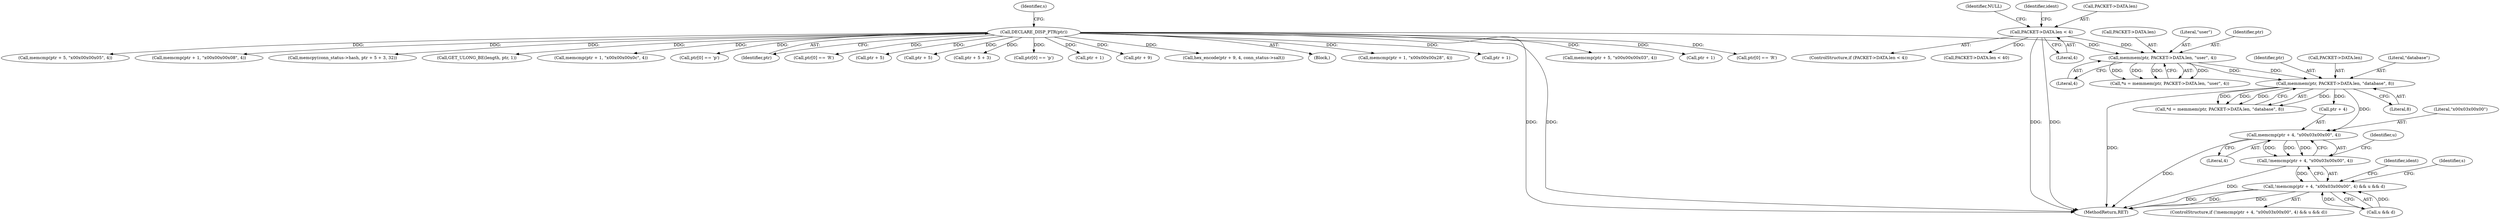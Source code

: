 digraph "0_ettercap_e3abe7d7585ecc420a7cab73313216613aadad5a@API" {
"1000193" [label="(Call,memcmp(ptr + 4, \"\x00\x03\x00\x00\", 4))"];
"1000181" [label="(Call,memmem(ptr, PACKET->DATA.len, \"database\", 8))"];
"1000169" [label="(Call,memmem(ptr, PACKET->DATA.len, \"user\", 4))"];
"1000114" [label="(Call,DECLARE_DISP_PTR(ptr))"];
"1000141" [label="(Call,PACKET->DATA.len < 4)"];
"1000192" [label="(Call,!memcmp(ptr + 4, \"\x00\x03\x00\x00\", 4))"];
"1000191" [label="(Call,!memcmp(ptr + 4, \"\x00\x03\x00\x00\", 4) && u && d)"];
"1000493" [label="(Call,ptr + 1)"];
"1000190" [label="(ControlStructure,if (!memcmp(ptr + 4, \"\x00\x03\x00\x00\", 4) && u && d))"];
"1000177" [label="(Literal,4)"];
"1000194" [label="(Call,ptr + 4)"];
"1000192" [label="(Call,!memcmp(ptr + 4, \"\x00\x03\x00\x00\", 4))"];
"1000114" [label="(Call,DECLARE_DISP_PTR(ptr))"];
"1000535" [label="(Call,ptr[0] == 'R')"];
"1000499" [label="(Call,memcmp(ptr + 5, \"\x00\x00\x00\x05\", 4))"];
"1000141" [label="(Call,PACKET->DATA.len < 4)"];
"1000542" [label="(Call,memcmp(ptr + 1, \"\x00\x00\x00\x08\", 4))"];
"1000200" [label="(Identifier,u)"];
"1000118" [label="(Identifier,s)"];
"1000324" [label="(Call,memcpy(conn_status->hash, ptr + 5 + 3, 32))"];
"1000390" [label="(Call,GET_ULONG_BE(length, ptr, 1))"];
"1000492" [label="(Call,memcmp(ptr + 1, \"\x00\x00\x00\x0c\", 4))"];
"1000286" [label="(Call,ptr[0] == 'p')"];
"1000152" [label="(Identifier,ident)"];
"1000115" [label="(Identifier,ptr)"];
"1000569" [label="(Identifier,ident)"];
"1000182" [label="(Identifier,ptr)"];
"1000198" [label="(Literal,4)"];
"1000140" [label="(ControlStructure,if (PACKET->DATA.len < 4))"];
"1000142" [label="(Call,PACKET->DATA.len)"];
"1000191" [label="(Call,!memcmp(ptr + 4, \"\x00\x03\x00\x00\", 4) && u && d)"];
"1000171" [label="(Call,PACKET->DATA.len)"];
"1000485" [label="(Call,ptr[0] == 'R')"];
"1000183" [label="(Call,PACKET->DATA.len)"];
"1000197" [label="(Literal,\"\x00\x03\x00\x00\")"];
"1000550" [label="(Call,ptr + 5)"];
"1000500" [label="(Call,ptr + 5)"];
"1000205" [label="(Identifier,s)"];
"1000328" [label="(Call,ptr + 5 + 3)"];
"1000189" [label="(Literal,8)"];
"1000176" [label="(Literal,\"user\")"];
"1000376" [label="(Call,ptr[0] == 'p')"];
"1000301" [label="(Call,ptr + 1)"];
"1000170" [label="(Identifier,ptr)"];
"1000519" [label="(Call,ptr + 9)"];
"1000518" [label="(Call,hex_encode(ptr + 9, 4, conn_status->salt))"];
"1000149" [label="(Identifier,NULL)"];
"1000113" [label="(Block,)"];
"1000312" [label="(Call,PACKET->DATA.len < 40)"];
"1000300" [label="(Call,memcmp(ptr + 1, \"\x00\x00\x00\x28\", 4))"];
"1000543" [label="(Call,ptr + 1)"];
"1000572" [label="(MethodReturn,RET)"];
"1000188" [label="(Literal,\"database\")"];
"1000549" [label="(Call,memcmp(ptr + 5, \"\x00\x00\x00\x03\", 4))"];
"1000147" [label="(Literal,4)"];
"1000179" [label="(Call,*d = memmem(ptr, PACKET->DATA.len, \"database\", 8))"];
"1000193" [label="(Call,memcmp(ptr + 4, \"\x00\x03\x00\x00\", 4))"];
"1000181" [label="(Call,memmem(ptr, PACKET->DATA.len, \"database\", 8))"];
"1000167" [label="(Call,*u = memmem(ptr, PACKET->DATA.len, \"user\", 4))"];
"1000199" [label="(Call,u && d)"];
"1000169" [label="(Call,memmem(ptr, PACKET->DATA.len, \"user\", 4))"];
"1000193" -> "1000192"  [label="AST: "];
"1000193" -> "1000198"  [label="CFG: "];
"1000194" -> "1000193"  [label="AST: "];
"1000197" -> "1000193"  [label="AST: "];
"1000198" -> "1000193"  [label="AST: "];
"1000192" -> "1000193"  [label="CFG: "];
"1000193" -> "1000572"  [label="DDG: "];
"1000193" -> "1000192"  [label="DDG: "];
"1000193" -> "1000192"  [label="DDG: "];
"1000193" -> "1000192"  [label="DDG: "];
"1000181" -> "1000193"  [label="DDG: "];
"1000181" -> "1000179"  [label="AST: "];
"1000181" -> "1000189"  [label="CFG: "];
"1000182" -> "1000181"  [label="AST: "];
"1000183" -> "1000181"  [label="AST: "];
"1000188" -> "1000181"  [label="AST: "];
"1000189" -> "1000181"  [label="AST: "];
"1000179" -> "1000181"  [label="CFG: "];
"1000181" -> "1000572"  [label="DDG: "];
"1000181" -> "1000179"  [label="DDG: "];
"1000181" -> "1000179"  [label="DDG: "];
"1000181" -> "1000179"  [label="DDG: "];
"1000181" -> "1000179"  [label="DDG: "];
"1000169" -> "1000181"  [label="DDG: "];
"1000169" -> "1000181"  [label="DDG: "];
"1000181" -> "1000194"  [label="DDG: "];
"1000169" -> "1000167"  [label="AST: "];
"1000169" -> "1000177"  [label="CFG: "];
"1000170" -> "1000169"  [label="AST: "];
"1000171" -> "1000169"  [label="AST: "];
"1000176" -> "1000169"  [label="AST: "];
"1000177" -> "1000169"  [label="AST: "];
"1000167" -> "1000169"  [label="CFG: "];
"1000169" -> "1000167"  [label="DDG: "];
"1000169" -> "1000167"  [label="DDG: "];
"1000169" -> "1000167"  [label="DDG: "];
"1000169" -> "1000167"  [label="DDG: "];
"1000114" -> "1000169"  [label="DDG: "];
"1000141" -> "1000169"  [label="DDG: "];
"1000114" -> "1000113"  [label="AST: "];
"1000114" -> "1000115"  [label="CFG: "];
"1000115" -> "1000114"  [label="AST: "];
"1000118" -> "1000114"  [label="CFG: "];
"1000114" -> "1000572"  [label="DDG: "];
"1000114" -> "1000572"  [label="DDG: "];
"1000114" -> "1000286"  [label="DDG: "];
"1000114" -> "1000300"  [label="DDG: "];
"1000114" -> "1000301"  [label="DDG: "];
"1000114" -> "1000324"  [label="DDG: "];
"1000114" -> "1000328"  [label="DDG: "];
"1000114" -> "1000376"  [label="DDG: "];
"1000114" -> "1000390"  [label="DDG: "];
"1000114" -> "1000485"  [label="DDG: "];
"1000114" -> "1000492"  [label="DDG: "];
"1000114" -> "1000493"  [label="DDG: "];
"1000114" -> "1000499"  [label="DDG: "];
"1000114" -> "1000500"  [label="DDG: "];
"1000114" -> "1000518"  [label="DDG: "];
"1000114" -> "1000519"  [label="DDG: "];
"1000114" -> "1000535"  [label="DDG: "];
"1000114" -> "1000542"  [label="DDG: "];
"1000114" -> "1000543"  [label="DDG: "];
"1000114" -> "1000549"  [label="DDG: "];
"1000114" -> "1000550"  [label="DDG: "];
"1000141" -> "1000140"  [label="AST: "];
"1000141" -> "1000147"  [label="CFG: "];
"1000142" -> "1000141"  [label="AST: "];
"1000147" -> "1000141"  [label="AST: "];
"1000149" -> "1000141"  [label="CFG: "];
"1000152" -> "1000141"  [label="CFG: "];
"1000141" -> "1000572"  [label="DDG: "];
"1000141" -> "1000572"  [label="DDG: "];
"1000141" -> "1000312"  [label="DDG: "];
"1000192" -> "1000191"  [label="AST: "];
"1000200" -> "1000192"  [label="CFG: "];
"1000191" -> "1000192"  [label="CFG: "];
"1000192" -> "1000572"  [label="DDG: "];
"1000192" -> "1000191"  [label="DDG: "];
"1000191" -> "1000190"  [label="AST: "];
"1000191" -> "1000199"  [label="CFG: "];
"1000199" -> "1000191"  [label="AST: "];
"1000205" -> "1000191"  [label="CFG: "];
"1000569" -> "1000191"  [label="CFG: "];
"1000191" -> "1000572"  [label="DDG: "];
"1000191" -> "1000572"  [label="DDG: "];
"1000191" -> "1000572"  [label="DDG: "];
"1000199" -> "1000191"  [label="DDG: "];
"1000199" -> "1000191"  [label="DDG: "];
}
